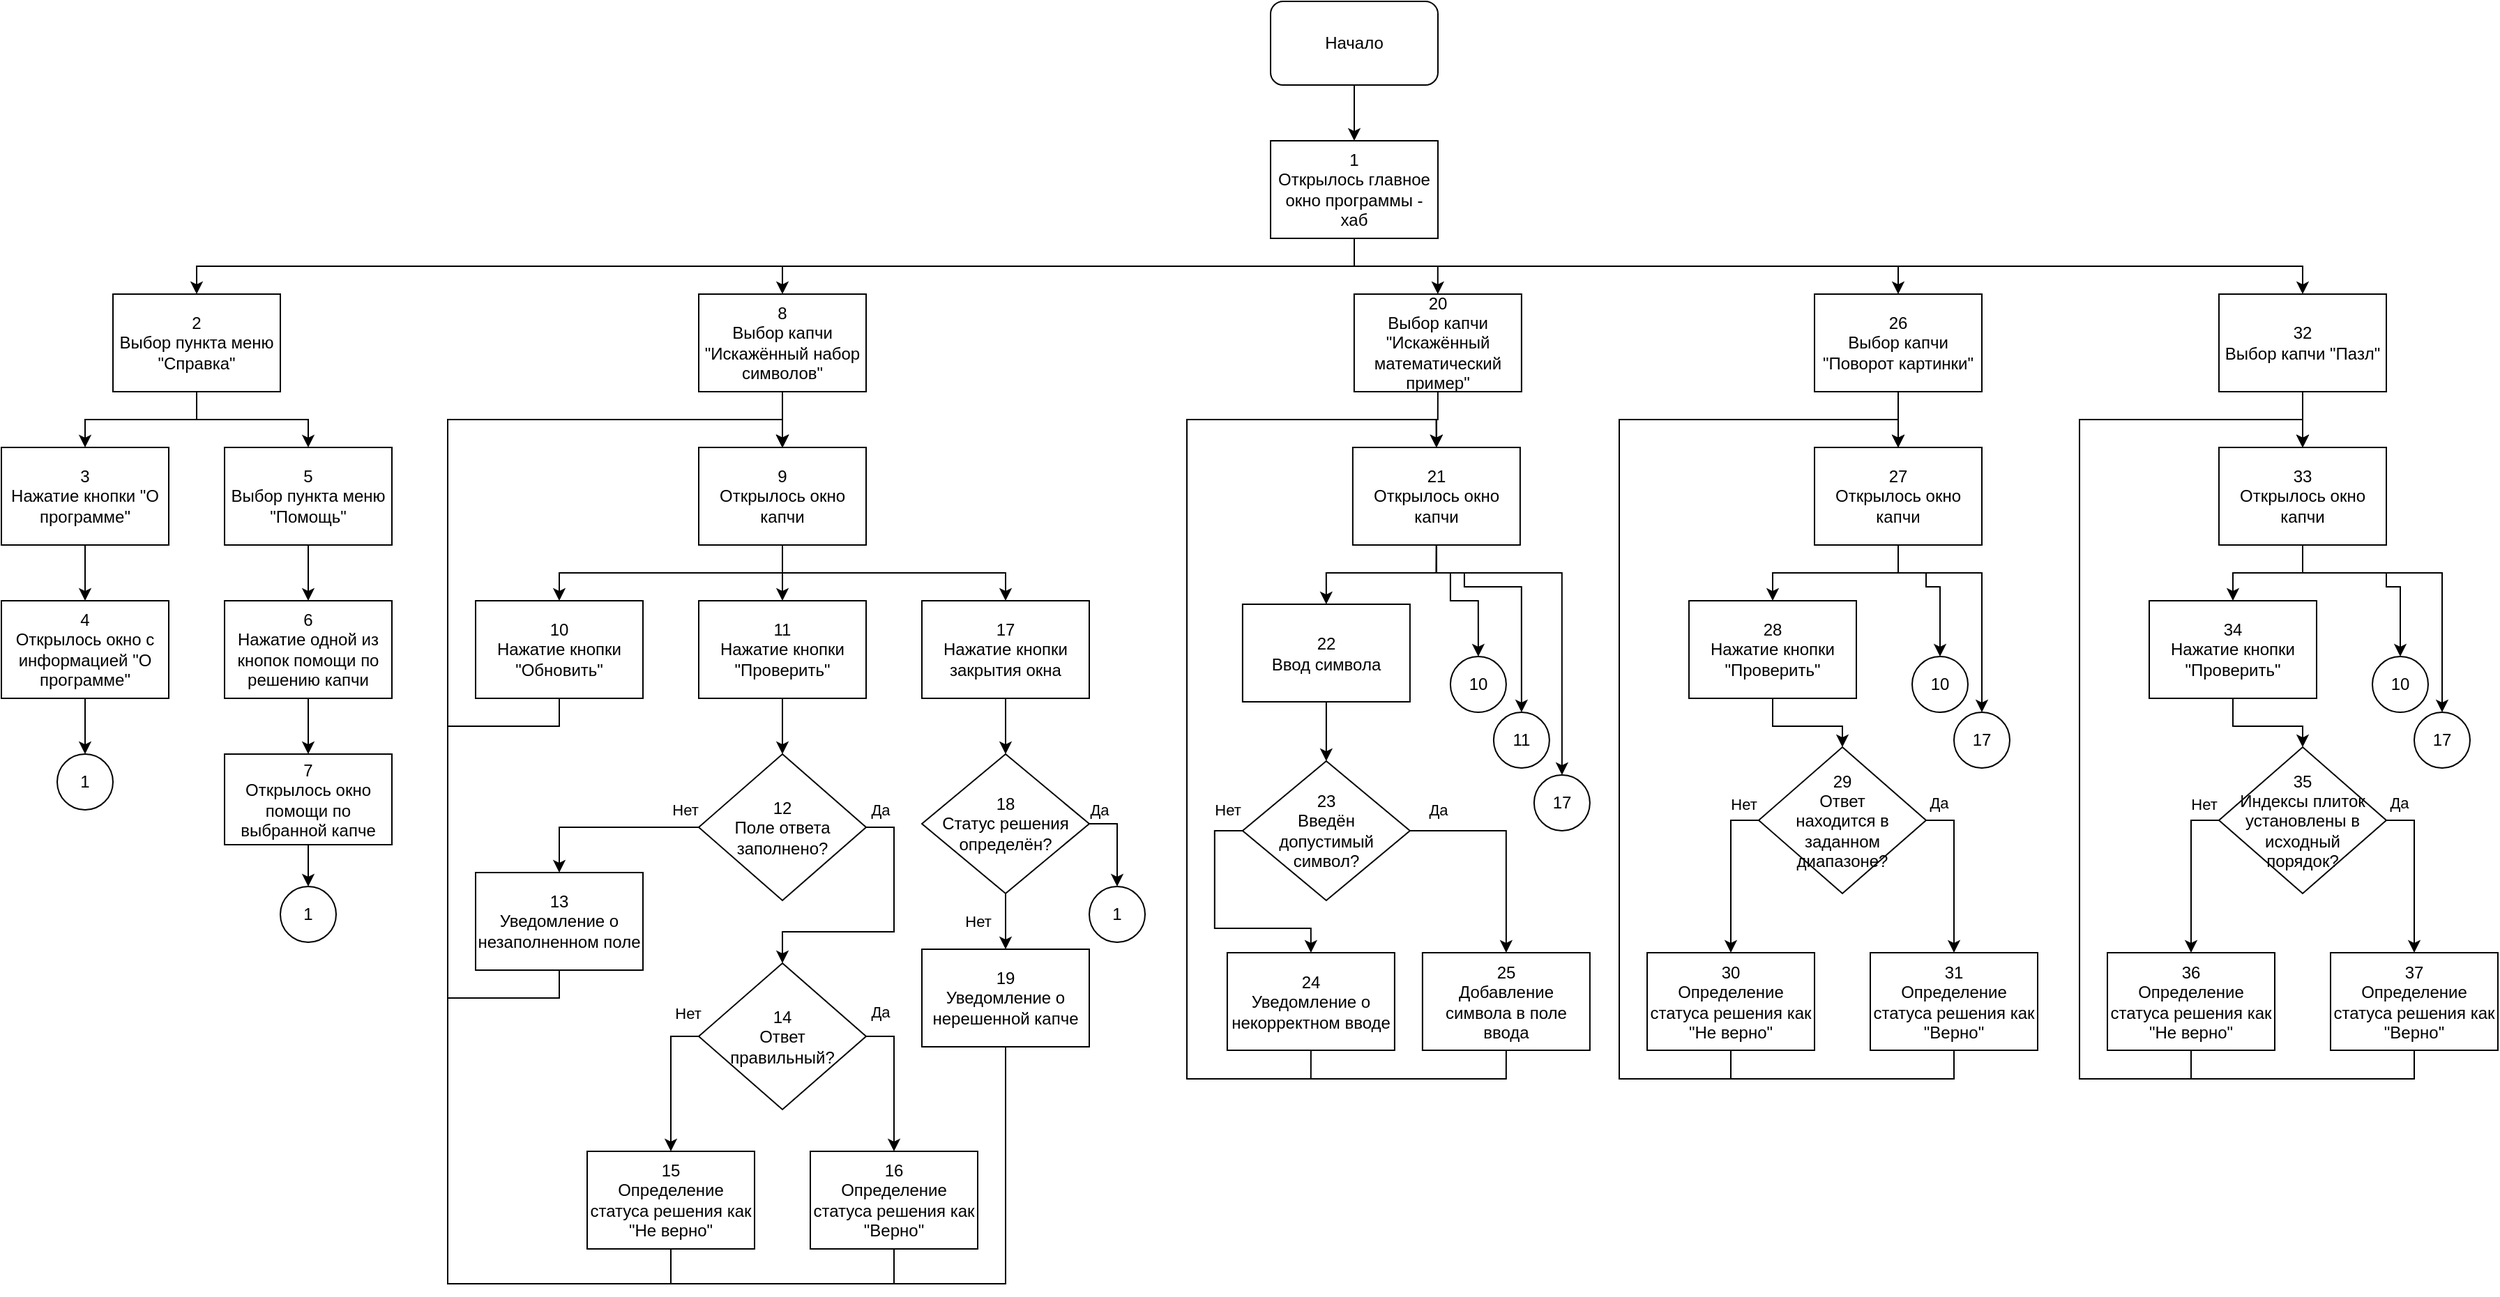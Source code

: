 <mxfile version="22.0.8" type="device">
  <diagram name="Страница — 1" id="7w2oUHwHS0XCKLuB9zMp">
    <mxGraphModel dx="838" dy="871" grid="1" gridSize="10" guides="1" tooltips="1" connect="1" arrows="1" fold="1" page="1" pageScale="1" pageWidth="827" pageHeight="1169" math="0" shadow="0">
      <root>
        <mxCell id="0" />
        <mxCell id="1" parent="0" />
        <mxCell id="jmJ_CKSjA5PsXkeB_3oR-6" style="edgeStyle=orthogonalEdgeStyle;rounded=0;orthogonalLoop=1;jettySize=auto;html=1;exitX=0.5;exitY=1;exitDx=0;exitDy=0;entryX=0.5;entryY=0;entryDx=0;entryDy=0;" edge="1" parent="1" source="jmJ_CKSjA5PsXkeB_3oR-1" target="jmJ_CKSjA5PsXkeB_3oR-2">
          <mxGeometry relative="1" as="geometry" />
        </mxCell>
        <mxCell id="jmJ_CKSjA5PsXkeB_3oR-1" value="Начало" style="rounded=1;whiteSpace=wrap;html=1;" vertex="1" parent="1">
          <mxGeometry x="970" y="80" width="120" height="60" as="geometry" />
        </mxCell>
        <mxCell id="jmJ_CKSjA5PsXkeB_3oR-7" style="edgeStyle=orthogonalEdgeStyle;rounded=0;orthogonalLoop=1;jettySize=auto;html=1;exitX=0.5;exitY=1;exitDx=0;exitDy=0;entryX=0.5;entryY=0;entryDx=0;entryDy=0;" edge="1" parent="1" source="jmJ_CKSjA5PsXkeB_3oR-2" target="jmJ_CKSjA5PsXkeB_3oR-3">
          <mxGeometry relative="1" as="geometry" />
        </mxCell>
        <mxCell id="jmJ_CKSjA5PsXkeB_3oR-24" style="edgeStyle=orthogonalEdgeStyle;rounded=0;orthogonalLoop=1;jettySize=auto;html=1;exitX=0.5;exitY=1;exitDx=0;exitDy=0;entryX=0.5;entryY=0;entryDx=0;entryDy=0;" edge="1" parent="1" source="jmJ_CKSjA5PsXkeB_3oR-2" target="jmJ_CKSjA5PsXkeB_3oR-23">
          <mxGeometry relative="1" as="geometry" />
        </mxCell>
        <mxCell id="jmJ_CKSjA5PsXkeB_3oR-93" style="edgeStyle=orthogonalEdgeStyle;rounded=0;orthogonalLoop=1;jettySize=auto;html=1;exitX=0.5;exitY=1;exitDx=0;exitDy=0;" edge="1" parent="1" source="jmJ_CKSjA5PsXkeB_3oR-2" target="jmJ_CKSjA5PsXkeB_3oR-92">
          <mxGeometry relative="1" as="geometry" />
        </mxCell>
        <mxCell id="jmJ_CKSjA5PsXkeB_3oR-196" style="edgeStyle=orthogonalEdgeStyle;rounded=0;orthogonalLoop=1;jettySize=auto;html=1;exitX=0.5;exitY=1;exitDx=0;exitDy=0;entryX=0.5;entryY=0;entryDx=0;entryDy=0;" edge="1" parent="1" source="jmJ_CKSjA5PsXkeB_3oR-2" target="jmJ_CKSjA5PsXkeB_3oR-175">
          <mxGeometry relative="1" as="geometry" />
        </mxCell>
        <mxCell id="jmJ_CKSjA5PsXkeB_3oR-216" style="edgeStyle=orthogonalEdgeStyle;rounded=0;orthogonalLoop=1;jettySize=auto;html=1;exitX=0.5;exitY=1;exitDx=0;exitDy=0;entryX=0.5;entryY=0;entryDx=0;entryDy=0;" edge="1" parent="1" source="jmJ_CKSjA5PsXkeB_3oR-2" target="jmJ_CKSjA5PsXkeB_3oR-197">
          <mxGeometry relative="1" as="geometry" />
        </mxCell>
        <mxCell id="jmJ_CKSjA5PsXkeB_3oR-2" value="1&lt;br&gt;Открылось главное окно программы - хаб" style="rounded=0;whiteSpace=wrap;html=1;" vertex="1" parent="1">
          <mxGeometry x="970" y="180" width="120" height="70" as="geometry" />
        </mxCell>
        <mxCell id="jmJ_CKSjA5PsXkeB_3oR-8" style="edgeStyle=orthogonalEdgeStyle;rounded=0;orthogonalLoop=1;jettySize=auto;html=1;exitX=0.5;exitY=1;exitDx=0;exitDy=0;entryX=0.5;entryY=0;entryDx=0;entryDy=0;" edge="1" parent="1" source="jmJ_CKSjA5PsXkeB_3oR-3" target="jmJ_CKSjA5PsXkeB_3oR-4">
          <mxGeometry relative="1" as="geometry" />
        </mxCell>
        <mxCell id="jmJ_CKSjA5PsXkeB_3oR-13" style="edgeStyle=orthogonalEdgeStyle;rounded=0;orthogonalLoop=1;jettySize=auto;html=1;exitX=0.5;exitY=1;exitDx=0;exitDy=0;entryX=0.5;entryY=0;entryDx=0;entryDy=0;" edge="1" parent="1" source="jmJ_CKSjA5PsXkeB_3oR-3" target="jmJ_CKSjA5PsXkeB_3oR-10">
          <mxGeometry relative="1" as="geometry" />
        </mxCell>
        <mxCell id="jmJ_CKSjA5PsXkeB_3oR-3" value="2&lt;br&gt;Выбор пункта меню &quot;Справка&quot;" style="rounded=0;whiteSpace=wrap;html=1;" vertex="1" parent="1">
          <mxGeometry x="140" y="290" width="120" height="70" as="geometry" />
        </mxCell>
        <mxCell id="jmJ_CKSjA5PsXkeB_3oR-9" style="edgeStyle=orthogonalEdgeStyle;rounded=0;orthogonalLoop=1;jettySize=auto;html=1;exitX=0.5;exitY=1;exitDx=0;exitDy=0;entryX=0.5;entryY=0;entryDx=0;entryDy=0;" edge="1" parent="1" source="jmJ_CKSjA5PsXkeB_3oR-4" target="jmJ_CKSjA5PsXkeB_3oR-5">
          <mxGeometry relative="1" as="geometry" />
        </mxCell>
        <mxCell id="jmJ_CKSjA5PsXkeB_3oR-4" value="3&lt;br&gt;Нажатие кнопки &quot;О программе&quot;" style="rounded=0;whiteSpace=wrap;html=1;" vertex="1" parent="1">
          <mxGeometry x="60" y="400" width="120" height="70" as="geometry" />
        </mxCell>
        <mxCell id="jmJ_CKSjA5PsXkeB_3oR-19" style="edgeStyle=orthogonalEdgeStyle;rounded=0;orthogonalLoop=1;jettySize=auto;html=1;exitX=0.5;exitY=1;exitDx=0;exitDy=0;entryX=0.5;entryY=0;entryDx=0;entryDy=0;" edge="1" parent="1" source="jmJ_CKSjA5PsXkeB_3oR-5" target="jmJ_CKSjA5PsXkeB_3oR-17">
          <mxGeometry relative="1" as="geometry" />
        </mxCell>
        <mxCell id="jmJ_CKSjA5PsXkeB_3oR-5" value="4&lt;br&gt;Открылось окно с информацией &quot;О программе&quot;" style="rounded=0;whiteSpace=wrap;html=1;" vertex="1" parent="1">
          <mxGeometry x="60" y="510" width="120" height="70" as="geometry" />
        </mxCell>
        <mxCell id="jmJ_CKSjA5PsXkeB_3oR-14" style="edgeStyle=orthogonalEdgeStyle;rounded=0;orthogonalLoop=1;jettySize=auto;html=1;exitX=0.5;exitY=1;exitDx=0;exitDy=0;entryX=0.5;entryY=0;entryDx=0;entryDy=0;" edge="1" parent="1" source="jmJ_CKSjA5PsXkeB_3oR-10" target="jmJ_CKSjA5PsXkeB_3oR-11">
          <mxGeometry relative="1" as="geometry" />
        </mxCell>
        <mxCell id="jmJ_CKSjA5PsXkeB_3oR-10" value="5&lt;br&gt;Выбор пункта меню &quot;Помощь&quot;" style="rounded=0;whiteSpace=wrap;html=1;" vertex="1" parent="1">
          <mxGeometry x="220" y="400" width="120" height="70" as="geometry" />
        </mxCell>
        <mxCell id="jmJ_CKSjA5PsXkeB_3oR-15" style="edgeStyle=orthogonalEdgeStyle;rounded=0;orthogonalLoop=1;jettySize=auto;html=1;exitX=0.5;exitY=1;exitDx=0;exitDy=0;entryX=0.5;entryY=0;entryDx=0;entryDy=0;" edge="1" parent="1" source="jmJ_CKSjA5PsXkeB_3oR-11" target="jmJ_CKSjA5PsXkeB_3oR-12">
          <mxGeometry relative="1" as="geometry" />
        </mxCell>
        <mxCell id="jmJ_CKSjA5PsXkeB_3oR-11" value="6&lt;br&gt;Нажатие одной из кнопок помощи по решению капчи" style="rounded=0;whiteSpace=wrap;html=1;" vertex="1" parent="1">
          <mxGeometry x="220" y="510" width="120" height="70" as="geometry" />
        </mxCell>
        <mxCell id="jmJ_CKSjA5PsXkeB_3oR-22" style="edgeStyle=orthogonalEdgeStyle;rounded=0;orthogonalLoop=1;jettySize=auto;html=1;exitX=0.5;exitY=1;exitDx=0;exitDy=0;entryX=0.5;entryY=0;entryDx=0;entryDy=0;" edge="1" parent="1" source="jmJ_CKSjA5PsXkeB_3oR-12" target="jmJ_CKSjA5PsXkeB_3oR-21">
          <mxGeometry relative="1" as="geometry">
            <mxPoint x="280" y="700" as="targetPoint" />
          </mxGeometry>
        </mxCell>
        <mxCell id="jmJ_CKSjA5PsXkeB_3oR-12" value="7&lt;br&gt;Открылось окно помощи по выбранной капче" style="rounded=0;whiteSpace=wrap;html=1;" vertex="1" parent="1">
          <mxGeometry x="220" y="620" width="120" height="65" as="geometry" />
        </mxCell>
        <mxCell id="jmJ_CKSjA5PsXkeB_3oR-17" value="1" style="ellipse;whiteSpace=wrap;html=1;" vertex="1" parent="1">
          <mxGeometry x="100" y="620" width="40" height="40" as="geometry" />
        </mxCell>
        <mxCell id="jmJ_CKSjA5PsXkeB_3oR-21" value="1" style="ellipse;whiteSpace=wrap;html=1;" vertex="1" parent="1">
          <mxGeometry x="260" y="715" width="40" height="40" as="geometry" />
        </mxCell>
        <mxCell id="jmJ_CKSjA5PsXkeB_3oR-29" style="edgeStyle=orthogonalEdgeStyle;rounded=0;orthogonalLoop=1;jettySize=auto;html=1;exitX=0.5;exitY=1;exitDx=0;exitDy=0;entryX=0.5;entryY=0;entryDx=0;entryDy=0;" edge="1" parent="1" source="jmJ_CKSjA5PsXkeB_3oR-23" target="jmJ_CKSjA5PsXkeB_3oR-26">
          <mxGeometry relative="1" as="geometry" />
        </mxCell>
        <mxCell id="jmJ_CKSjA5PsXkeB_3oR-23" value="8&lt;br&gt;Выбор капчи &quot;Искажённый набор символов&quot;" style="rounded=0;whiteSpace=wrap;html=1;" vertex="1" parent="1">
          <mxGeometry x="560" y="290" width="120" height="70" as="geometry" />
        </mxCell>
        <mxCell id="jmJ_CKSjA5PsXkeB_3oR-75" style="edgeStyle=orthogonalEdgeStyle;rounded=0;orthogonalLoop=1;jettySize=auto;html=1;exitX=0.5;exitY=1;exitDx=0;exitDy=0;entryX=0.5;entryY=0;entryDx=0;entryDy=0;" edge="1" parent="1" source="jmJ_CKSjA5PsXkeB_3oR-26" target="jmJ_CKSjA5PsXkeB_3oR-27">
          <mxGeometry relative="1" as="geometry" />
        </mxCell>
        <mxCell id="jmJ_CKSjA5PsXkeB_3oR-76" style="edgeStyle=orthogonalEdgeStyle;rounded=0;orthogonalLoop=1;jettySize=auto;html=1;exitX=0.5;exitY=1;exitDx=0;exitDy=0;entryX=0.5;entryY=0;entryDx=0;entryDy=0;" edge="1" parent="1" source="jmJ_CKSjA5PsXkeB_3oR-26" target="jmJ_CKSjA5PsXkeB_3oR-32">
          <mxGeometry relative="1" as="geometry" />
        </mxCell>
        <mxCell id="jmJ_CKSjA5PsXkeB_3oR-77" style="edgeStyle=orthogonalEdgeStyle;rounded=0;orthogonalLoop=1;jettySize=auto;html=1;exitX=0.5;exitY=1;exitDx=0;exitDy=0;entryX=0.5;entryY=0;entryDx=0;entryDy=0;" edge="1" parent="1" source="jmJ_CKSjA5PsXkeB_3oR-26" target="jmJ_CKSjA5PsXkeB_3oR-61">
          <mxGeometry relative="1" as="geometry" />
        </mxCell>
        <mxCell id="jmJ_CKSjA5PsXkeB_3oR-26" value="9&lt;br&gt;Открылось окно капчи" style="rounded=0;whiteSpace=wrap;html=1;" vertex="1" parent="1">
          <mxGeometry x="560" y="400" width="120" height="70" as="geometry" />
        </mxCell>
        <mxCell id="jmJ_CKSjA5PsXkeB_3oR-84" style="edgeStyle=orthogonalEdgeStyle;rounded=0;orthogonalLoop=1;jettySize=auto;html=1;exitX=0.5;exitY=1;exitDx=0;exitDy=0;entryX=0.5;entryY=0;entryDx=0;entryDy=0;" edge="1" parent="1" source="jmJ_CKSjA5PsXkeB_3oR-27" target="jmJ_CKSjA5PsXkeB_3oR-26">
          <mxGeometry relative="1" as="geometry">
            <Array as="points">
              <mxPoint x="460" y="600" />
              <mxPoint x="380" y="600" />
              <mxPoint x="380" y="380" />
              <mxPoint x="620" y="380" />
            </Array>
          </mxGeometry>
        </mxCell>
        <mxCell id="jmJ_CKSjA5PsXkeB_3oR-27" value="10&lt;br&gt;Нажатие кнопки &quot;Обновить&quot;" style="rounded=0;whiteSpace=wrap;html=1;" vertex="1" parent="1">
          <mxGeometry x="400" y="510" width="120" height="70" as="geometry" />
        </mxCell>
        <mxCell id="jmJ_CKSjA5PsXkeB_3oR-41" style="edgeStyle=orthogonalEdgeStyle;rounded=0;orthogonalLoop=1;jettySize=auto;html=1;exitX=0.5;exitY=1;exitDx=0;exitDy=0;entryX=0.5;entryY=0;entryDx=0;entryDy=0;" edge="1" parent="1" source="jmJ_CKSjA5PsXkeB_3oR-32" target="jmJ_CKSjA5PsXkeB_3oR-33">
          <mxGeometry relative="1" as="geometry" />
        </mxCell>
        <mxCell id="jmJ_CKSjA5PsXkeB_3oR-32" value="11&lt;br&gt;Нажатие кнопки &quot;Проверить&quot;" style="rounded=0;whiteSpace=wrap;html=1;" vertex="1" parent="1">
          <mxGeometry x="560" y="510" width="120" height="70" as="geometry" />
        </mxCell>
        <mxCell id="jmJ_CKSjA5PsXkeB_3oR-38" style="edgeStyle=orthogonalEdgeStyle;rounded=0;orthogonalLoop=1;jettySize=auto;html=1;exitX=0;exitY=0.5;exitDx=0;exitDy=0;entryX=0.5;entryY=0;entryDx=0;entryDy=0;" edge="1" parent="1" source="jmJ_CKSjA5PsXkeB_3oR-33" target="jmJ_CKSjA5PsXkeB_3oR-44">
          <mxGeometry relative="1" as="geometry" />
        </mxCell>
        <mxCell id="jmJ_CKSjA5PsXkeB_3oR-39" value="Нет" style="edgeLabel;html=1;align=center;verticalAlign=middle;resizable=0;points=[];" vertex="1" connectable="0" parent="jmJ_CKSjA5PsXkeB_3oR-38">
          <mxGeometry x="-0.003" y="1" relative="1" as="geometry">
            <mxPoint x="56" y="-14" as="offset" />
          </mxGeometry>
        </mxCell>
        <mxCell id="jmJ_CKSjA5PsXkeB_3oR-53" style="edgeStyle=orthogonalEdgeStyle;rounded=0;orthogonalLoop=1;jettySize=auto;html=1;exitX=1;exitY=0.5;exitDx=0;exitDy=0;entryX=0.5;entryY=0;entryDx=0;entryDy=0;" edge="1" parent="1" source="jmJ_CKSjA5PsXkeB_3oR-33" target="jmJ_CKSjA5PsXkeB_3oR-42">
          <mxGeometry relative="1" as="geometry" />
        </mxCell>
        <mxCell id="jmJ_CKSjA5PsXkeB_3oR-54" value="Да" style="edgeLabel;html=1;align=center;verticalAlign=middle;resizable=0;points=[];" vertex="1" connectable="0" parent="jmJ_CKSjA5PsXkeB_3oR-53">
          <mxGeometry x="-0.825" y="2" relative="1" as="geometry">
            <mxPoint x="-8" y="-11" as="offset" />
          </mxGeometry>
        </mxCell>
        <mxCell id="jmJ_CKSjA5PsXkeB_3oR-33" value="12&lt;br&gt;Поле ответа заполнено?" style="rhombus;whiteSpace=wrap;html=1;" vertex="1" parent="1">
          <mxGeometry x="560" y="620" width="120" height="105" as="geometry" />
        </mxCell>
        <mxCell id="jmJ_CKSjA5PsXkeB_3oR-51" style="edgeStyle=orthogonalEdgeStyle;rounded=0;orthogonalLoop=1;jettySize=auto;html=1;exitX=0;exitY=0.5;exitDx=0;exitDy=0;entryX=0.5;entryY=0;entryDx=0;entryDy=0;" edge="1" parent="1" source="jmJ_CKSjA5PsXkeB_3oR-42" target="jmJ_CKSjA5PsXkeB_3oR-50">
          <mxGeometry relative="1" as="geometry" />
        </mxCell>
        <mxCell id="jmJ_CKSjA5PsXkeB_3oR-52" value="Нет" style="edgeLabel;html=1;align=center;verticalAlign=middle;resizable=0;points=[];" vertex="1" connectable="0" parent="jmJ_CKSjA5PsXkeB_3oR-51">
          <mxGeometry x="-0.106" y="4" relative="1" as="geometry">
            <mxPoint x="8" y="-43" as="offset" />
          </mxGeometry>
        </mxCell>
        <mxCell id="jmJ_CKSjA5PsXkeB_3oR-55" style="edgeStyle=orthogonalEdgeStyle;rounded=0;orthogonalLoop=1;jettySize=auto;html=1;exitX=1;exitY=0.5;exitDx=0;exitDy=0;entryX=0.5;entryY=0;entryDx=0;entryDy=0;" edge="1" parent="1" source="jmJ_CKSjA5PsXkeB_3oR-42" target="jmJ_CKSjA5PsXkeB_3oR-49">
          <mxGeometry relative="1" as="geometry" />
        </mxCell>
        <mxCell id="jmJ_CKSjA5PsXkeB_3oR-56" value="Да" style="edgeLabel;html=1;align=center;verticalAlign=middle;resizable=0;points=[];" vertex="1" connectable="0" parent="jmJ_CKSjA5PsXkeB_3oR-55">
          <mxGeometry x="-0.754" y="3" relative="1" as="geometry">
            <mxPoint x="-3" y="-15" as="offset" />
          </mxGeometry>
        </mxCell>
        <mxCell id="jmJ_CKSjA5PsXkeB_3oR-42" value="14&lt;br&gt;Ответ&lt;br&gt;правильный?" style="rhombus;whiteSpace=wrap;html=1;" vertex="1" parent="1">
          <mxGeometry x="560" y="770" width="120" height="105" as="geometry" />
        </mxCell>
        <mxCell id="jmJ_CKSjA5PsXkeB_3oR-85" style="edgeStyle=orthogonalEdgeStyle;rounded=0;orthogonalLoop=1;jettySize=auto;html=1;exitX=0.5;exitY=1;exitDx=0;exitDy=0;entryX=0.5;entryY=0;entryDx=0;entryDy=0;" edge="1" parent="1" source="jmJ_CKSjA5PsXkeB_3oR-44" target="jmJ_CKSjA5PsXkeB_3oR-26">
          <mxGeometry relative="1" as="geometry">
            <Array as="points">
              <mxPoint x="460" y="795" />
              <mxPoint x="380" y="795" />
              <mxPoint x="380" y="380" />
              <mxPoint x="620" y="380" />
            </Array>
          </mxGeometry>
        </mxCell>
        <mxCell id="jmJ_CKSjA5PsXkeB_3oR-44" value="13&lt;br&gt;Уведомление о незаполненном поле" style="rounded=0;whiteSpace=wrap;html=1;" vertex="1" parent="1">
          <mxGeometry x="400" y="705" width="120" height="70" as="geometry" />
        </mxCell>
        <mxCell id="jmJ_CKSjA5PsXkeB_3oR-87" style="edgeStyle=orthogonalEdgeStyle;rounded=0;orthogonalLoop=1;jettySize=auto;html=1;exitX=0.5;exitY=1;exitDx=0;exitDy=0;entryX=0.5;entryY=0;entryDx=0;entryDy=0;" edge="1" parent="1" source="jmJ_CKSjA5PsXkeB_3oR-49" target="jmJ_CKSjA5PsXkeB_3oR-26">
          <mxGeometry relative="1" as="geometry">
            <Array as="points">
              <mxPoint x="700" y="1000" />
              <mxPoint x="380" y="1000" />
              <mxPoint x="380" y="380" />
              <mxPoint x="620" y="380" />
            </Array>
          </mxGeometry>
        </mxCell>
        <mxCell id="jmJ_CKSjA5PsXkeB_3oR-49" value="16&lt;br&gt;Определение статуса решения как &quot;Верно&quot;" style="rounded=0;whiteSpace=wrap;html=1;" vertex="1" parent="1">
          <mxGeometry x="640" y="905" width="120" height="70" as="geometry" />
        </mxCell>
        <mxCell id="jmJ_CKSjA5PsXkeB_3oR-86" style="edgeStyle=orthogonalEdgeStyle;rounded=0;orthogonalLoop=1;jettySize=auto;html=1;exitX=0.5;exitY=1;exitDx=0;exitDy=0;entryX=0.5;entryY=0;entryDx=0;entryDy=0;" edge="1" parent="1" source="jmJ_CKSjA5PsXkeB_3oR-50" target="jmJ_CKSjA5PsXkeB_3oR-26">
          <mxGeometry relative="1" as="geometry">
            <Array as="points">
              <mxPoint x="540" y="1000" />
              <mxPoint x="380" y="1000" />
              <mxPoint x="380" y="380" />
              <mxPoint x="620" y="380" />
            </Array>
          </mxGeometry>
        </mxCell>
        <mxCell id="jmJ_CKSjA5PsXkeB_3oR-50" value="15&lt;br&gt;Определение статуса решения как&lt;br&gt;&quot;Не верно&quot;" style="rounded=0;whiteSpace=wrap;html=1;" vertex="1" parent="1">
          <mxGeometry x="480" y="905" width="120" height="70" as="geometry" />
        </mxCell>
        <mxCell id="jmJ_CKSjA5PsXkeB_3oR-64" style="edgeStyle=orthogonalEdgeStyle;rounded=0;orthogonalLoop=1;jettySize=auto;html=1;exitX=0.5;exitY=1;exitDx=0;exitDy=0;entryX=0.5;entryY=0;entryDx=0;entryDy=0;" edge="1" parent="1" source="jmJ_CKSjA5PsXkeB_3oR-61" target="jmJ_CKSjA5PsXkeB_3oR-63">
          <mxGeometry relative="1" as="geometry" />
        </mxCell>
        <mxCell id="jmJ_CKSjA5PsXkeB_3oR-61" value="17&lt;br&gt;Нажатие кнопки закрытия окна" style="rounded=0;whiteSpace=wrap;html=1;" vertex="1" parent="1">
          <mxGeometry x="720" y="510" width="120" height="70" as="geometry" />
        </mxCell>
        <mxCell id="jmJ_CKSjA5PsXkeB_3oR-68" style="edgeStyle=orthogonalEdgeStyle;rounded=0;orthogonalLoop=1;jettySize=auto;html=1;exitX=1;exitY=0.5;exitDx=0;exitDy=0;entryX=0.5;entryY=0;entryDx=0;entryDy=0;" edge="1" parent="1" source="jmJ_CKSjA5PsXkeB_3oR-63" target="jmJ_CKSjA5PsXkeB_3oR-65">
          <mxGeometry relative="1" as="geometry" />
        </mxCell>
        <mxCell id="jmJ_CKSjA5PsXkeB_3oR-69" value="Да" style="edgeLabel;html=1;align=center;verticalAlign=middle;resizable=0;points=[];" vertex="1" connectable="0" parent="jmJ_CKSjA5PsXkeB_3oR-68">
          <mxGeometry x="-0.577" y="5" relative="1" as="geometry">
            <mxPoint x="-7" y="-5" as="offset" />
          </mxGeometry>
        </mxCell>
        <mxCell id="jmJ_CKSjA5PsXkeB_3oR-71" style="edgeStyle=orthogonalEdgeStyle;rounded=0;orthogonalLoop=1;jettySize=auto;html=1;exitX=0.5;exitY=1;exitDx=0;exitDy=0;entryX=0.5;entryY=0;entryDx=0;entryDy=0;" edge="1" parent="1" source="jmJ_CKSjA5PsXkeB_3oR-63" target="jmJ_CKSjA5PsXkeB_3oR-70">
          <mxGeometry relative="1" as="geometry" />
        </mxCell>
        <mxCell id="jmJ_CKSjA5PsXkeB_3oR-72" value="Нет" style="edgeLabel;html=1;align=center;verticalAlign=middle;resizable=0;points=[];" vertex="1" connectable="0" parent="jmJ_CKSjA5PsXkeB_3oR-71">
          <mxGeometry x="-0.079" y="4" relative="1" as="geometry">
            <mxPoint x="-24" y="1" as="offset" />
          </mxGeometry>
        </mxCell>
        <mxCell id="jmJ_CKSjA5PsXkeB_3oR-63" value="18&lt;br&gt;Статус решения определён?" style="rhombus;whiteSpace=wrap;html=1;" vertex="1" parent="1">
          <mxGeometry x="720" y="620" width="120" height="100" as="geometry" />
        </mxCell>
        <mxCell id="jmJ_CKSjA5PsXkeB_3oR-65" value="1" style="ellipse;whiteSpace=wrap;html=1;" vertex="1" parent="1">
          <mxGeometry x="840" y="715" width="40" height="40" as="geometry" />
        </mxCell>
        <mxCell id="jmJ_CKSjA5PsXkeB_3oR-88" style="edgeStyle=orthogonalEdgeStyle;rounded=0;orthogonalLoop=1;jettySize=auto;html=1;exitX=0.5;exitY=1;exitDx=0;exitDy=0;entryX=0.5;entryY=0;entryDx=0;entryDy=0;" edge="1" parent="1" source="jmJ_CKSjA5PsXkeB_3oR-70" target="jmJ_CKSjA5PsXkeB_3oR-26">
          <mxGeometry relative="1" as="geometry">
            <Array as="points">
              <mxPoint x="780" y="1000" />
              <mxPoint x="380" y="1000" />
              <mxPoint x="380" y="380" />
              <mxPoint x="620" y="380" />
            </Array>
          </mxGeometry>
        </mxCell>
        <mxCell id="jmJ_CKSjA5PsXkeB_3oR-70" value="19&lt;br&gt;Уведомление о нерешенной капче" style="rounded=0;whiteSpace=wrap;html=1;" vertex="1" parent="1">
          <mxGeometry x="720" y="760" width="120" height="70" as="geometry" />
        </mxCell>
        <mxCell id="jmJ_CKSjA5PsXkeB_3oR-128" style="edgeStyle=orthogonalEdgeStyle;rounded=0;orthogonalLoop=1;jettySize=auto;html=1;exitX=0.5;exitY=1;exitDx=0;exitDy=0;entryX=0.5;entryY=0;entryDx=0;entryDy=0;" edge="1" parent="1" source="jmJ_CKSjA5PsXkeB_3oR-92" target="jmJ_CKSjA5PsXkeB_3oR-97">
          <mxGeometry relative="1" as="geometry" />
        </mxCell>
        <mxCell id="jmJ_CKSjA5PsXkeB_3oR-92" value="20&lt;br&gt;Выбор капчи &quot;Искажённый математический пример&quot;" style="rounded=0;whiteSpace=wrap;html=1;" vertex="1" parent="1">
          <mxGeometry x="1029.94" y="290" width="120" height="70" as="geometry" />
        </mxCell>
        <mxCell id="jmJ_CKSjA5PsXkeB_3oR-136" style="edgeStyle=orthogonalEdgeStyle;rounded=0;orthogonalLoop=1;jettySize=auto;html=1;exitX=0.5;exitY=1;exitDx=0;exitDy=0;entryX=0.5;entryY=0;entryDx=0;entryDy=0;" edge="1" parent="1" source="jmJ_CKSjA5PsXkeB_3oR-97" target="jmJ_CKSjA5PsXkeB_3oR-130">
          <mxGeometry relative="1" as="geometry">
            <Array as="points">
              <mxPoint x="1088.94" y="490" />
              <mxPoint x="1009.94" y="490" />
            </Array>
          </mxGeometry>
        </mxCell>
        <mxCell id="jmJ_CKSjA5PsXkeB_3oR-170" style="edgeStyle=orthogonalEdgeStyle;rounded=0;orthogonalLoop=1;jettySize=auto;html=1;exitX=0.5;exitY=1;exitDx=0;exitDy=0;entryX=0.5;entryY=0;entryDx=0;entryDy=0;" edge="1" parent="1" source="jmJ_CKSjA5PsXkeB_3oR-97" target="jmJ_CKSjA5PsXkeB_3oR-166">
          <mxGeometry relative="1" as="geometry">
            <Array as="points">
              <mxPoint x="1088.94" y="490" />
              <mxPoint x="1098.94" y="490" />
              <mxPoint x="1098.94" y="510" />
              <mxPoint x="1118.94" y="510" />
            </Array>
          </mxGeometry>
        </mxCell>
        <mxCell id="jmJ_CKSjA5PsXkeB_3oR-171" style="edgeStyle=orthogonalEdgeStyle;rounded=0;orthogonalLoop=1;jettySize=auto;html=1;exitX=0.5;exitY=1;exitDx=0;exitDy=0;entryX=0.5;entryY=0;entryDx=0;entryDy=0;" edge="1" parent="1" source="jmJ_CKSjA5PsXkeB_3oR-97" target="jmJ_CKSjA5PsXkeB_3oR-168">
          <mxGeometry relative="1" as="geometry">
            <Array as="points">
              <mxPoint x="1088.94" y="490" />
              <mxPoint x="1108.94" y="490" />
              <mxPoint x="1108.94" y="500" />
              <mxPoint x="1149.94" y="500" />
            </Array>
          </mxGeometry>
        </mxCell>
        <mxCell id="jmJ_CKSjA5PsXkeB_3oR-172" style="edgeStyle=orthogonalEdgeStyle;rounded=0;orthogonalLoop=1;jettySize=auto;html=1;exitX=0.5;exitY=1;exitDx=0;exitDy=0;entryX=0.5;entryY=0;entryDx=0;entryDy=0;" edge="1" parent="1" source="jmJ_CKSjA5PsXkeB_3oR-97" target="jmJ_CKSjA5PsXkeB_3oR-169">
          <mxGeometry relative="1" as="geometry">
            <Array as="points">
              <mxPoint x="1088.94" y="490" />
              <mxPoint x="1178.94" y="490" />
            </Array>
          </mxGeometry>
        </mxCell>
        <mxCell id="jmJ_CKSjA5PsXkeB_3oR-97" value="21&lt;br&gt;Открылось окно капчи" style="rounded=0;whiteSpace=wrap;html=1;" vertex="1" parent="1">
          <mxGeometry x="1028.94" y="400" width="120" height="70" as="geometry" />
        </mxCell>
        <mxCell id="jmJ_CKSjA5PsXkeB_3oR-137" style="edgeStyle=orthogonalEdgeStyle;rounded=0;orthogonalLoop=1;jettySize=auto;html=1;exitX=0.5;exitY=1;exitDx=0;exitDy=0;entryX=0.5;entryY=0;entryDx=0;entryDy=0;" edge="1" parent="1" source="jmJ_CKSjA5PsXkeB_3oR-130" target="jmJ_CKSjA5PsXkeB_3oR-131">
          <mxGeometry relative="1" as="geometry" />
        </mxCell>
        <mxCell id="jmJ_CKSjA5PsXkeB_3oR-130" value="22&lt;br&gt;Ввод символа" style="rounded=0;whiteSpace=wrap;html=1;" vertex="1" parent="1">
          <mxGeometry x="949.94" y="512.5" width="120" height="70" as="geometry" />
        </mxCell>
        <mxCell id="jmJ_CKSjA5PsXkeB_3oR-134" style="edgeStyle=orthogonalEdgeStyle;rounded=0;orthogonalLoop=1;jettySize=auto;html=1;exitX=0;exitY=0.5;exitDx=0;exitDy=0;entryX=0.5;entryY=0;entryDx=0;entryDy=0;" edge="1" parent="1" source="jmJ_CKSjA5PsXkeB_3oR-131" target="jmJ_CKSjA5PsXkeB_3oR-133">
          <mxGeometry relative="1" as="geometry" />
        </mxCell>
        <mxCell id="jmJ_CKSjA5PsXkeB_3oR-135" value="Нет" style="edgeLabel;html=1;align=center;verticalAlign=middle;resizable=0;points=[];" vertex="1" connectable="0" parent="jmJ_CKSjA5PsXkeB_3oR-134">
          <mxGeometry x="-0.693" y="-1" relative="1" as="geometry">
            <mxPoint x="10" y="-22" as="offset" />
          </mxGeometry>
        </mxCell>
        <mxCell id="jmJ_CKSjA5PsXkeB_3oR-139" style="edgeStyle=orthogonalEdgeStyle;rounded=0;orthogonalLoop=1;jettySize=auto;html=1;exitX=1;exitY=0.5;exitDx=0;exitDy=0;entryX=0.5;entryY=0;entryDx=0;entryDy=0;" edge="1" parent="1" source="jmJ_CKSjA5PsXkeB_3oR-131" target="jmJ_CKSjA5PsXkeB_3oR-138">
          <mxGeometry relative="1" as="geometry" />
        </mxCell>
        <mxCell id="jmJ_CKSjA5PsXkeB_3oR-140" value="Да" style="edgeLabel;html=1;align=center;verticalAlign=middle;resizable=0;points=[];" vertex="1" connectable="0" parent="jmJ_CKSjA5PsXkeB_3oR-139">
          <mxGeometry x="-0.627" y="2" relative="1" as="geometry">
            <mxPoint x="-9" y="-13" as="offset" />
          </mxGeometry>
        </mxCell>
        <mxCell id="jmJ_CKSjA5PsXkeB_3oR-131" value="23&lt;br&gt;Введён&lt;br&gt;допустимый&lt;br&gt;символ?" style="rhombus;whiteSpace=wrap;html=1;" vertex="1" parent="1">
          <mxGeometry x="949.94" y="625" width="120" height="100" as="geometry" />
        </mxCell>
        <mxCell id="jmJ_CKSjA5PsXkeB_3oR-173" style="edgeStyle=orthogonalEdgeStyle;rounded=0;orthogonalLoop=1;jettySize=auto;html=1;exitX=0.5;exitY=1;exitDx=0;exitDy=0;entryX=0.5;entryY=0;entryDx=0;entryDy=0;" edge="1" parent="1" source="jmJ_CKSjA5PsXkeB_3oR-133" target="jmJ_CKSjA5PsXkeB_3oR-97">
          <mxGeometry relative="1" as="geometry">
            <Array as="points">
              <mxPoint x="999" y="853" />
              <mxPoint x="910" y="853" />
              <mxPoint x="910" y="380" />
              <mxPoint x="1089" y="380" />
            </Array>
          </mxGeometry>
        </mxCell>
        <mxCell id="jmJ_CKSjA5PsXkeB_3oR-133" value="24&lt;br&gt;Уведомление о некорректном вводе" style="rounded=0;whiteSpace=wrap;html=1;" vertex="1" parent="1">
          <mxGeometry x="938.94" y="762.5" width="120" height="70" as="geometry" />
        </mxCell>
        <mxCell id="jmJ_CKSjA5PsXkeB_3oR-174" style="edgeStyle=orthogonalEdgeStyle;rounded=0;orthogonalLoop=1;jettySize=auto;html=1;exitX=0.5;exitY=1;exitDx=0;exitDy=0;entryX=0.5;entryY=0;entryDx=0;entryDy=0;" edge="1" parent="1" source="jmJ_CKSjA5PsXkeB_3oR-138" target="jmJ_CKSjA5PsXkeB_3oR-97">
          <mxGeometry relative="1" as="geometry">
            <Array as="points">
              <mxPoint x="1139" y="853" />
              <mxPoint x="910" y="853" />
              <mxPoint x="910" y="380" />
              <mxPoint x="1089" y="380" />
            </Array>
          </mxGeometry>
        </mxCell>
        <mxCell id="jmJ_CKSjA5PsXkeB_3oR-138" value="25&lt;br&gt;Добавление символа в поле ввода" style="rounded=0;whiteSpace=wrap;html=1;" vertex="1" parent="1">
          <mxGeometry x="1078.94" y="762.5" width="120" height="70" as="geometry" />
        </mxCell>
        <mxCell id="jmJ_CKSjA5PsXkeB_3oR-166" value="10" style="ellipse;whiteSpace=wrap;html=1;" vertex="1" parent="1">
          <mxGeometry x="1098.94" y="550" width="40" height="40" as="geometry" />
        </mxCell>
        <mxCell id="jmJ_CKSjA5PsXkeB_3oR-168" value="11" style="ellipse;whiteSpace=wrap;html=1;" vertex="1" parent="1">
          <mxGeometry x="1129.94" y="590" width="40" height="40" as="geometry" />
        </mxCell>
        <mxCell id="jmJ_CKSjA5PsXkeB_3oR-169" value="17" style="ellipse;whiteSpace=wrap;html=1;" vertex="1" parent="1">
          <mxGeometry x="1158.94" y="635" width="40" height="40" as="geometry" />
        </mxCell>
        <mxCell id="jmJ_CKSjA5PsXkeB_3oR-186" style="edgeStyle=orthogonalEdgeStyle;rounded=0;orthogonalLoop=1;jettySize=auto;html=1;exitX=0.5;exitY=1;exitDx=0;exitDy=0;entryX=0.5;entryY=0;entryDx=0;entryDy=0;" edge="1" parent="1" source="jmJ_CKSjA5PsXkeB_3oR-175" target="jmJ_CKSjA5PsXkeB_3oR-176">
          <mxGeometry relative="1" as="geometry" />
        </mxCell>
        <mxCell id="jmJ_CKSjA5PsXkeB_3oR-175" value="26&lt;br&gt;Выбор капчи &quot;Поворот картинки&quot;" style="rounded=0;whiteSpace=wrap;html=1;" vertex="1" parent="1">
          <mxGeometry x="1360" y="290" width="120" height="70" as="geometry" />
        </mxCell>
        <mxCell id="jmJ_CKSjA5PsXkeB_3oR-187" style="edgeStyle=orthogonalEdgeStyle;rounded=0;orthogonalLoop=1;jettySize=auto;html=1;exitX=0.5;exitY=1;exitDx=0;exitDy=0;entryX=0.5;entryY=0;entryDx=0;entryDy=0;" edge="1" parent="1" source="jmJ_CKSjA5PsXkeB_3oR-176" target="jmJ_CKSjA5PsXkeB_3oR-178">
          <mxGeometry relative="1" as="geometry" />
        </mxCell>
        <mxCell id="jmJ_CKSjA5PsXkeB_3oR-191" style="edgeStyle=orthogonalEdgeStyle;rounded=0;orthogonalLoop=1;jettySize=auto;html=1;exitX=0.5;exitY=1;exitDx=0;exitDy=0;entryX=0.5;entryY=0;entryDx=0;entryDy=0;" edge="1" parent="1" source="jmJ_CKSjA5PsXkeB_3oR-176" target="jmJ_CKSjA5PsXkeB_3oR-189">
          <mxGeometry relative="1" as="geometry">
            <Array as="points">
              <mxPoint x="1420" y="490" />
              <mxPoint x="1440" y="490" />
              <mxPoint x="1440" y="500" />
              <mxPoint x="1450" y="500" />
            </Array>
          </mxGeometry>
        </mxCell>
        <mxCell id="jmJ_CKSjA5PsXkeB_3oR-192" style="edgeStyle=orthogonalEdgeStyle;rounded=0;orthogonalLoop=1;jettySize=auto;html=1;exitX=0.5;exitY=1;exitDx=0;exitDy=0;entryX=0.5;entryY=0;entryDx=0;entryDy=0;" edge="1" parent="1" source="jmJ_CKSjA5PsXkeB_3oR-176" target="jmJ_CKSjA5PsXkeB_3oR-190">
          <mxGeometry relative="1" as="geometry">
            <Array as="points">
              <mxPoint x="1420" y="490" />
              <mxPoint x="1480" y="490" />
            </Array>
          </mxGeometry>
        </mxCell>
        <mxCell id="jmJ_CKSjA5PsXkeB_3oR-176" value="27&lt;br&gt;Открылось окно капчи" style="rounded=0;whiteSpace=wrap;html=1;" vertex="1" parent="1">
          <mxGeometry x="1360" y="400" width="120" height="70" as="geometry" />
        </mxCell>
        <mxCell id="jmJ_CKSjA5PsXkeB_3oR-195" style="edgeStyle=orthogonalEdgeStyle;rounded=0;orthogonalLoop=1;jettySize=auto;html=1;exitX=0.5;exitY=1;exitDx=0;exitDy=0;entryX=0.5;entryY=0;entryDx=0;entryDy=0;" edge="1" parent="1" source="jmJ_CKSjA5PsXkeB_3oR-178" target="jmJ_CKSjA5PsXkeB_3oR-179">
          <mxGeometry relative="1" as="geometry" />
        </mxCell>
        <mxCell id="jmJ_CKSjA5PsXkeB_3oR-178" value="28&lt;br&gt;Нажатие кнопки &quot;Проверить&quot;" style="rounded=0;whiteSpace=wrap;html=1;" vertex="1" parent="1">
          <mxGeometry x="1270" y="510" width="120" height="70" as="geometry" />
        </mxCell>
        <mxCell id="jmJ_CKSjA5PsXkeB_3oR-182" style="edgeStyle=orthogonalEdgeStyle;rounded=0;orthogonalLoop=1;jettySize=auto;html=1;exitX=0;exitY=0.5;exitDx=0;exitDy=0;entryX=0.5;entryY=0;entryDx=0;entryDy=0;" edge="1" parent="1" source="jmJ_CKSjA5PsXkeB_3oR-179" target="jmJ_CKSjA5PsXkeB_3oR-181">
          <mxGeometry relative="1" as="geometry" />
        </mxCell>
        <mxCell id="jmJ_CKSjA5PsXkeB_3oR-185" value="Нет" style="edgeLabel;html=1;align=center;verticalAlign=middle;resizable=0;points=[];" vertex="1" connectable="0" parent="jmJ_CKSjA5PsXkeB_3oR-182">
          <mxGeometry x="-0.83" y="-2" relative="1" as="geometry">
            <mxPoint x="-1" y="-10" as="offset" />
          </mxGeometry>
        </mxCell>
        <mxCell id="jmJ_CKSjA5PsXkeB_3oR-183" style="edgeStyle=orthogonalEdgeStyle;rounded=0;orthogonalLoop=1;jettySize=auto;html=1;exitX=1;exitY=0.5;exitDx=0;exitDy=0;entryX=0.5;entryY=0;entryDx=0;entryDy=0;" edge="1" parent="1" source="jmJ_CKSjA5PsXkeB_3oR-179" target="jmJ_CKSjA5PsXkeB_3oR-180">
          <mxGeometry relative="1" as="geometry" />
        </mxCell>
        <mxCell id="jmJ_CKSjA5PsXkeB_3oR-184" value="Да" style="edgeLabel;html=1;align=center;verticalAlign=middle;resizable=0;points=[];" vertex="1" connectable="0" parent="jmJ_CKSjA5PsXkeB_3oR-183">
          <mxGeometry x="-0.658" y="1" relative="1" as="geometry">
            <mxPoint x="-11" y="-12" as="offset" />
          </mxGeometry>
        </mxCell>
        <mxCell id="jmJ_CKSjA5PsXkeB_3oR-179" value="29&lt;br&gt;Ответ&lt;br&gt;находится в заданном диапазоне?" style="rhombus;whiteSpace=wrap;html=1;" vertex="1" parent="1">
          <mxGeometry x="1320" y="615" width="120" height="105" as="geometry" />
        </mxCell>
        <mxCell id="jmJ_CKSjA5PsXkeB_3oR-194" style="edgeStyle=orthogonalEdgeStyle;rounded=0;orthogonalLoop=1;jettySize=auto;html=1;exitX=0.5;exitY=1;exitDx=0;exitDy=0;entryX=0.5;entryY=0;entryDx=0;entryDy=0;" edge="1" parent="1" source="jmJ_CKSjA5PsXkeB_3oR-180" target="jmJ_CKSjA5PsXkeB_3oR-176">
          <mxGeometry relative="1" as="geometry">
            <Array as="points">
              <mxPoint x="1460" y="853" />
              <mxPoint x="1220" y="853" />
              <mxPoint x="1220" y="380" />
              <mxPoint x="1420" y="380" />
            </Array>
          </mxGeometry>
        </mxCell>
        <mxCell id="jmJ_CKSjA5PsXkeB_3oR-180" value="31&lt;br&gt;Определение статуса решения как &quot;Верно&quot;" style="rounded=0;whiteSpace=wrap;html=1;" vertex="1" parent="1">
          <mxGeometry x="1400" y="762.5" width="120" height="70" as="geometry" />
        </mxCell>
        <mxCell id="jmJ_CKSjA5PsXkeB_3oR-193" style="edgeStyle=orthogonalEdgeStyle;rounded=0;orthogonalLoop=1;jettySize=auto;html=1;exitX=0.5;exitY=1;exitDx=0;exitDy=0;entryX=0.5;entryY=0;entryDx=0;entryDy=0;" edge="1" parent="1" source="jmJ_CKSjA5PsXkeB_3oR-181" target="jmJ_CKSjA5PsXkeB_3oR-176">
          <mxGeometry relative="1" as="geometry">
            <Array as="points">
              <mxPoint x="1300" y="853" />
              <mxPoint x="1220" y="853" />
              <mxPoint x="1220" y="380" />
              <mxPoint x="1420" y="380" />
            </Array>
          </mxGeometry>
        </mxCell>
        <mxCell id="jmJ_CKSjA5PsXkeB_3oR-181" value="30&lt;br&gt;Определение статуса решения как&lt;br&gt;&quot;Не верно&quot;" style="rounded=0;whiteSpace=wrap;html=1;" vertex="1" parent="1">
          <mxGeometry x="1240" y="762.5" width="120" height="70" as="geometry" />
        </mxCell>
        <mxCell id="jmJ_CKSjA5PsXkeB_3oR-189" value="10" style="ellipse;whiteSpace=wrap;html=1;" vertex="1" parent="1">
          <mxGeometry x="1430" y="550" width="40" height="40" as="geometry" />
        </mxCell>
        <mxCell id="jmJ_CKSjA5PsXkeB_3oR-190" value="17" style="ellipse;whiteSpace=wrap;html=1;" vertex="1" parent="1">
          <mxGeometry x="1460" y="590" width="40" height="40" as="geometry" />
        </mxCell>
        <mxCell id="jmJ_CKSjA5PsXkeB_3oR-213" style="edgeStyle=orthogonalEdgeStyle;rounded=0;orthogonalLoop=1;jettySize=auto;html=1;exitX=0.5;exitY=1;exitDx=0;exitDy=0;entryX=0.5;entryY=0;entryDx=0;entryDy=0;" edge="1" parent="1" source="jmJ_CKSjA5PsXkeB_3oR-197" target="jmJ_CKSjA5PsXkeB_3oR-198">
          <mxGeometry relative="1" as="geometry" />
        </mxCell>
        <mxCell id="jmJ_CKSjA5PsXkeB_3oR-197" value="32&lt;br&gt;Выбор капчи &quot;Пазл&quot;" style="rounded=0;whiteSpace=wrap;html=1;" vertex="1" parent="1">
          <mxGeometry x="1650" y="290" width="120" height="70" as="geometry" />
        </mxCell>
        <mxCell id="jmJ_CKSjA5PsXkeB_3oR-210" style="edgeStyle=orthogonalEdgeStyle;rounded=0;orthogonalLoop=1;jettySize=auto;html=1;exitX=0.5;exitY=1;exitDx=0;exitDy=0;entryX=0.5;entryY=0;entryDx=0;entryDy=0;" edge="1" parent="1" source="jmJ_CKSjA5PsXkeB_3oR-198" target="jmJ_CKSjA5PsXkeB_3oR-200">
          <mxGeometry relative="1" as="geometry" />
        </mxCell>
        <mxCell id="jmJ_CKSjA5PsXkeB_3oR-211" style="edgeStyle=orthogonalEdgeStyle;rounded=0;orthogonalLoop=1;jettySize=auto;html=1;exitX=0.5;exitY=1;exitDx=0;exitDy=0;entryX=0.5;entryY=0;entryDx=0;entryDy=0;" edge="1" parent="1" source="jmJ_CKSjA5PsXkeB_3oR-198" target="jmJ_CKSjA5PsXkeB_3oR-209">
          <mxGeometry relative="1" as="geometry">
            <Array as="points">
              <mxPoint x="1710" y="490" />
              <mxPoint x="1810" y="490" />
            </Array>
          </mxGeometry>
        </mxCell>
        <mxCell id="jmJ_CKSjA5PsXkeB_3oR-212" style="edgeStyle=orthogonalEdgeStyle;rounded=0;orthogonalLoop=1;jettySize=auto;html=1;exitX=0.5;exitY=1;exitDx=0;exitDy=0;entryX=0.5;entryY=0;entryDx=0;entryDy=0;" edge="1" parent="1" source="jmJ_CKSjA5PsXkeB_3oR-198" target="jmJ_CKSjA5PsXkeB_3oR-208">
          <mxGeometry relative="1" as="geometry">
            <Array as="points">
              <mxPoint x="1710" y="490" />
              <mxPoint x="1770" y="490" />
              <mxPoint x="1770" y="500" />
              <mxPoint x="1780" y="500" />
            </Array>
          </mxGeometry>
        </mxCell>
        <mxCell id="jmJ_CKSjA5PsXkeB_3oR-198" value="33&lt;br&gt;Открылось окно капчи" style="rounded=0;whiteSpace=wrap;html=1;" vertex="1" parent="1">
          <mxGeometry x="1650" y="400" width="120" height="70" as="geometry" />
        </mxCell>
        <mxCell id="jmJ_CKSjA5PsXkeB_3oR-199" style="edgeStyle=orthogonalEdgeStyle;rounded=0;orthogonalLoop=1;jettySize=auto;html=1;exitX=0.5;exitY=1;exitDx=0;exitDy=0;entryX=0.5;entryY=0;entryDx=0;entryDy=0;" edge="1" source="jmJ_CKSjA5PsXkeB_3oR-200" target="jmJ_CKSjA5PsXkeB_3oR-205" parent="1">
          <mxGeometry relative="1" as="geometry" />
        </mxCell>
        <mxCell id="jmJ_CKSjA5PsXkeB_3oR-200" value="34&lt;br&gt;Нажатие кнопки &quot;Проверить&quot;" style="rounded=0;whiteSpace=wrap;html=1;" vertex="1" parent="1">
          <mxGeometry x="1600" y="510" width="120" height="70" as="geometry" />
        </mxCell>
        <mxCell id="jmJ_CKSjA5PsXkeB_3oR-201" style="edgeStyle=orthogonalEdgeStyle;rounded=0;orthogonalLoop=1;jettySize=auto;html=1;exitX=0;exitY=0.5;exitDx=0;exitDy=0;entryX=0.5;entryY=0;entryDx=0;entryDy=0;" edge="1" source="jmJ_CKSjA5PsXkeB_3oR-205" target="jmJ_CKSjA5PsXkeB_3oR-207" parent="1">
          <mxGeometry relative="1" as="geometry" />
        </mxCell>
        <mxCell id="jmJ_CKSjA5PsXkeB_3oR-202" value="Нет" style="edgeLabel;html=1;align=center;verticalAlign=middle;resizable=0;points=[];" vertex="1" connectable="0" parent="jmJ_CKSjA5PsXkeB_3oR-201">
          <mxGeometry x="-0.83" y="-2" relative="1" as="geometry">
            <mxPoint x="-1" y="-10" as="offset" />
          </mxGeometry>
        </mxCell>
        <mxCell id="jmJ_CKSjA5PsXkeB_3oR-203" style="edgeStyle=orthogonalEdgeStyle;rounded=0;orthogonalLoop=1;jettySize=auto;html=1;exitX=1;exitY=0.5;exitDx=0;exitDy=0;entryX=0.5;entryY=0;entryDx=0;entryDy=0;" edge="1" source="jmJ_CKSjA5PsXkeB_3oR-205" target="jmJ_CKSjA5PsXkeB_3oR-206" parent="1">
          <mxGeometry relative="1" as="geometry" />
        </mxCell>
        <mxCell id="jmJ_CKSjA5PsXkeB_3oR-204" value="Да" style="edgeLabel;html=1;align=center;verticalAlign=middle;resizable=0;points=[];" vertex="1" connectable="0" parent="jmJ_CKSjA5PsXkeB_3oR-203">
          <mxGeometry x="-0.658" y="1" relative="1" as="geometry">
            <mxPoint x="-11" y="-12" as="offset" />
          </mxGeometry>
        </mxCell>
        <mxCell id="jmJ_CKSjA5PsXkeB_3oR-205" value="35&lt;br&gt;Индексы плиток установлены в исходный&lt;br&gt;порядок?" style="rhombus;whiteSpace=wrap;html=1;" vertex="1" parent="1">
          <mxGeometry x="1650" y="615" width="120" height="105" as="geometry" />
        </mxCell>
        <mxCell id="jmJ_CKSjA5PsXkeB_3oR-215" style="edgeStyle=orthogonalEdgeStyle;rounded=0;orthogonalLoop=1;jettySize=auto;html=1;exitX=0.5;exitY=1;exitDx=0;exitDy=0;" edge="1" parent="1" source="jmJ_CKSjA5PsXkeB_3oR-206">
          <mxGeometry relative="1" as="geometry">
            <mxPoint x="1710.0" y="400" as="targetPoint" />
            <Array as="points">
              <mxPoint x="1790" y="853" />
              <mxPoint x="1550" y="853" />
              <mxPoint x="1550" y="380" />
              <mxPoint x="1710" y="380" />
            </Array>
          </mxGeometry>
        </mxCell>
        <mxCell id="jmJ_CKSjA5PsXkeB_3oR-206" value="37&lt;br&gt;Определение статуса решения как &quot;Верно&quot;" style="rounded=0;whiteSpace=wrap;html=1;" vertex="1" parent="1">
          <mxGeometry x="1730" y="762.5" width="120" height="70" as="geometry" />
        </mxCell>
        <mxCell id="jmJ_CKSjA5PsXkeB_3oR-214" style="edgeStyle=orthogonalEdgeStyle;rounded=0;orthogonalLoop=1;jettySize=auto;html=1;exitX=0.5;exitY=1;exitDx=0;exitDy=0;entryX=0.5;entryY=0;entryDx=0;entryDy=0;" edge="1" parent="1" source="jmJ_CKSjA5PsXkeB_3oR-207" target="jmJ_CKSjA5PsXkeB_3oR-198">
          <mxGeometry relative="1" as="geometry">
            <Array as="points">
              <mxPoint x="1630" y="853" />
              <mxPoint x="1550" y="853" />
              <mxPoint x="1550" y="380" />
              <mxPoint x="1710" y="380" />
            </Array>
          </mxGeometry>
        </mxCell>
        <mxCell id="jmJ_CKSjA5PsXkeB_3oR-207" value="36&lt;br&gt;Определение статуса решения как&lt;br&gt;&quot;Не верно&quot;" style="rounded=0;whiteSpace=wrap;html=1;" vertex="1" parent="1">
          <mxGeometry x="1570" y="762.5" width="120" height="70" as="geometry" />
        </mxCell>
        <mxCell id="jmJ_CKSjA5PsXkeB_3oR-208" value="10" style="ellipse;whiteSpace=wrap;html=1;" vertex="1" parent="1">
          <mxGeometry x="1760" y="550" width="40" height="40" as="geometry" />
        </mxCell>
        <mxCell id="jmJ_CKSjA5PsXkeB_3oR-209" value="17" style="ellipse;whiteSpace=wrap;html=1;" vertex="1" parent="1">
          <mxGeometry x="1790" y="590" width="40" height="40" as="geometry" />
        </mxCell>
      </root>
    </mxGraphModel>
  </diagram>
</mxfile>
